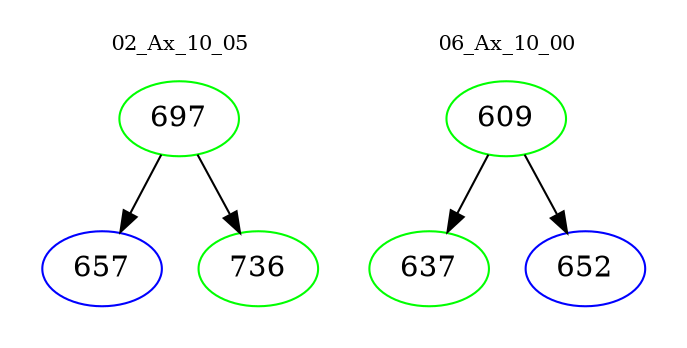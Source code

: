 digraph{
subgraph cluster_0 {
color = white
label = "02_Ax_10_05";
fontsize=10;
T0_697 [label="697", color="green"]
T0_697 -> T0_657 [color="black"]
T0_657 [label="657", color="blue"]
T0_697 -> T0_736 [color="black"]
T0_736 [label="736", color="green"]
}
subgraph cluster_1 {
color = white
label = "06_Ax_10_00";
fontsize=10;
T1_609 [label="609", color="green"]
T1_609 -> T1_637 [color="black"]
T1_637 [label="637", color="green"]
T1_609 -> T1_652 [color="black"]
T1_652 [label="652", color="blue"]
}
}
